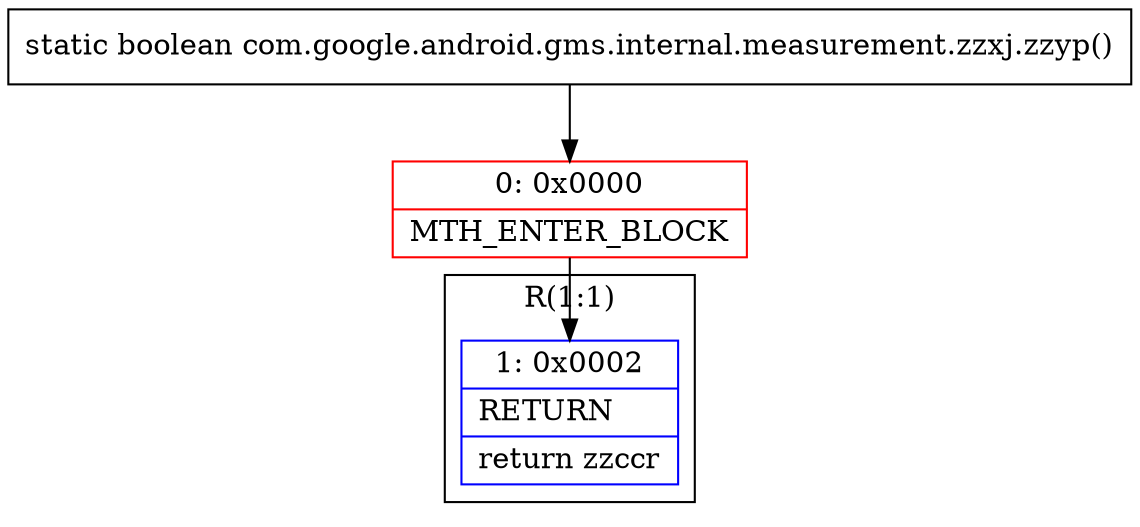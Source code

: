 digraph "CFG forcom.google.android.gms.internal.measurement.zzxj.zzyp()Z" {
subgraph cluster_Region_1083278336 {
label = "R(1:1)";
node [shape=record,color=blue];
Node_1 [shape=record,label="{1\:\ 0x0002|RETURN\l|return zzccr\l}"];
}
Node_0 [shape=record,color=red,label="{0\:\ 0x0000|MTH_ENTER_BLOCK\l}"];
MethodNode[shape=record,label="{static boolean com.google.android.gms.internal.measurement.zzxj.zzyp() }"];
MethodNode -> Node_0;
Node_0 -> Node_1;
}


